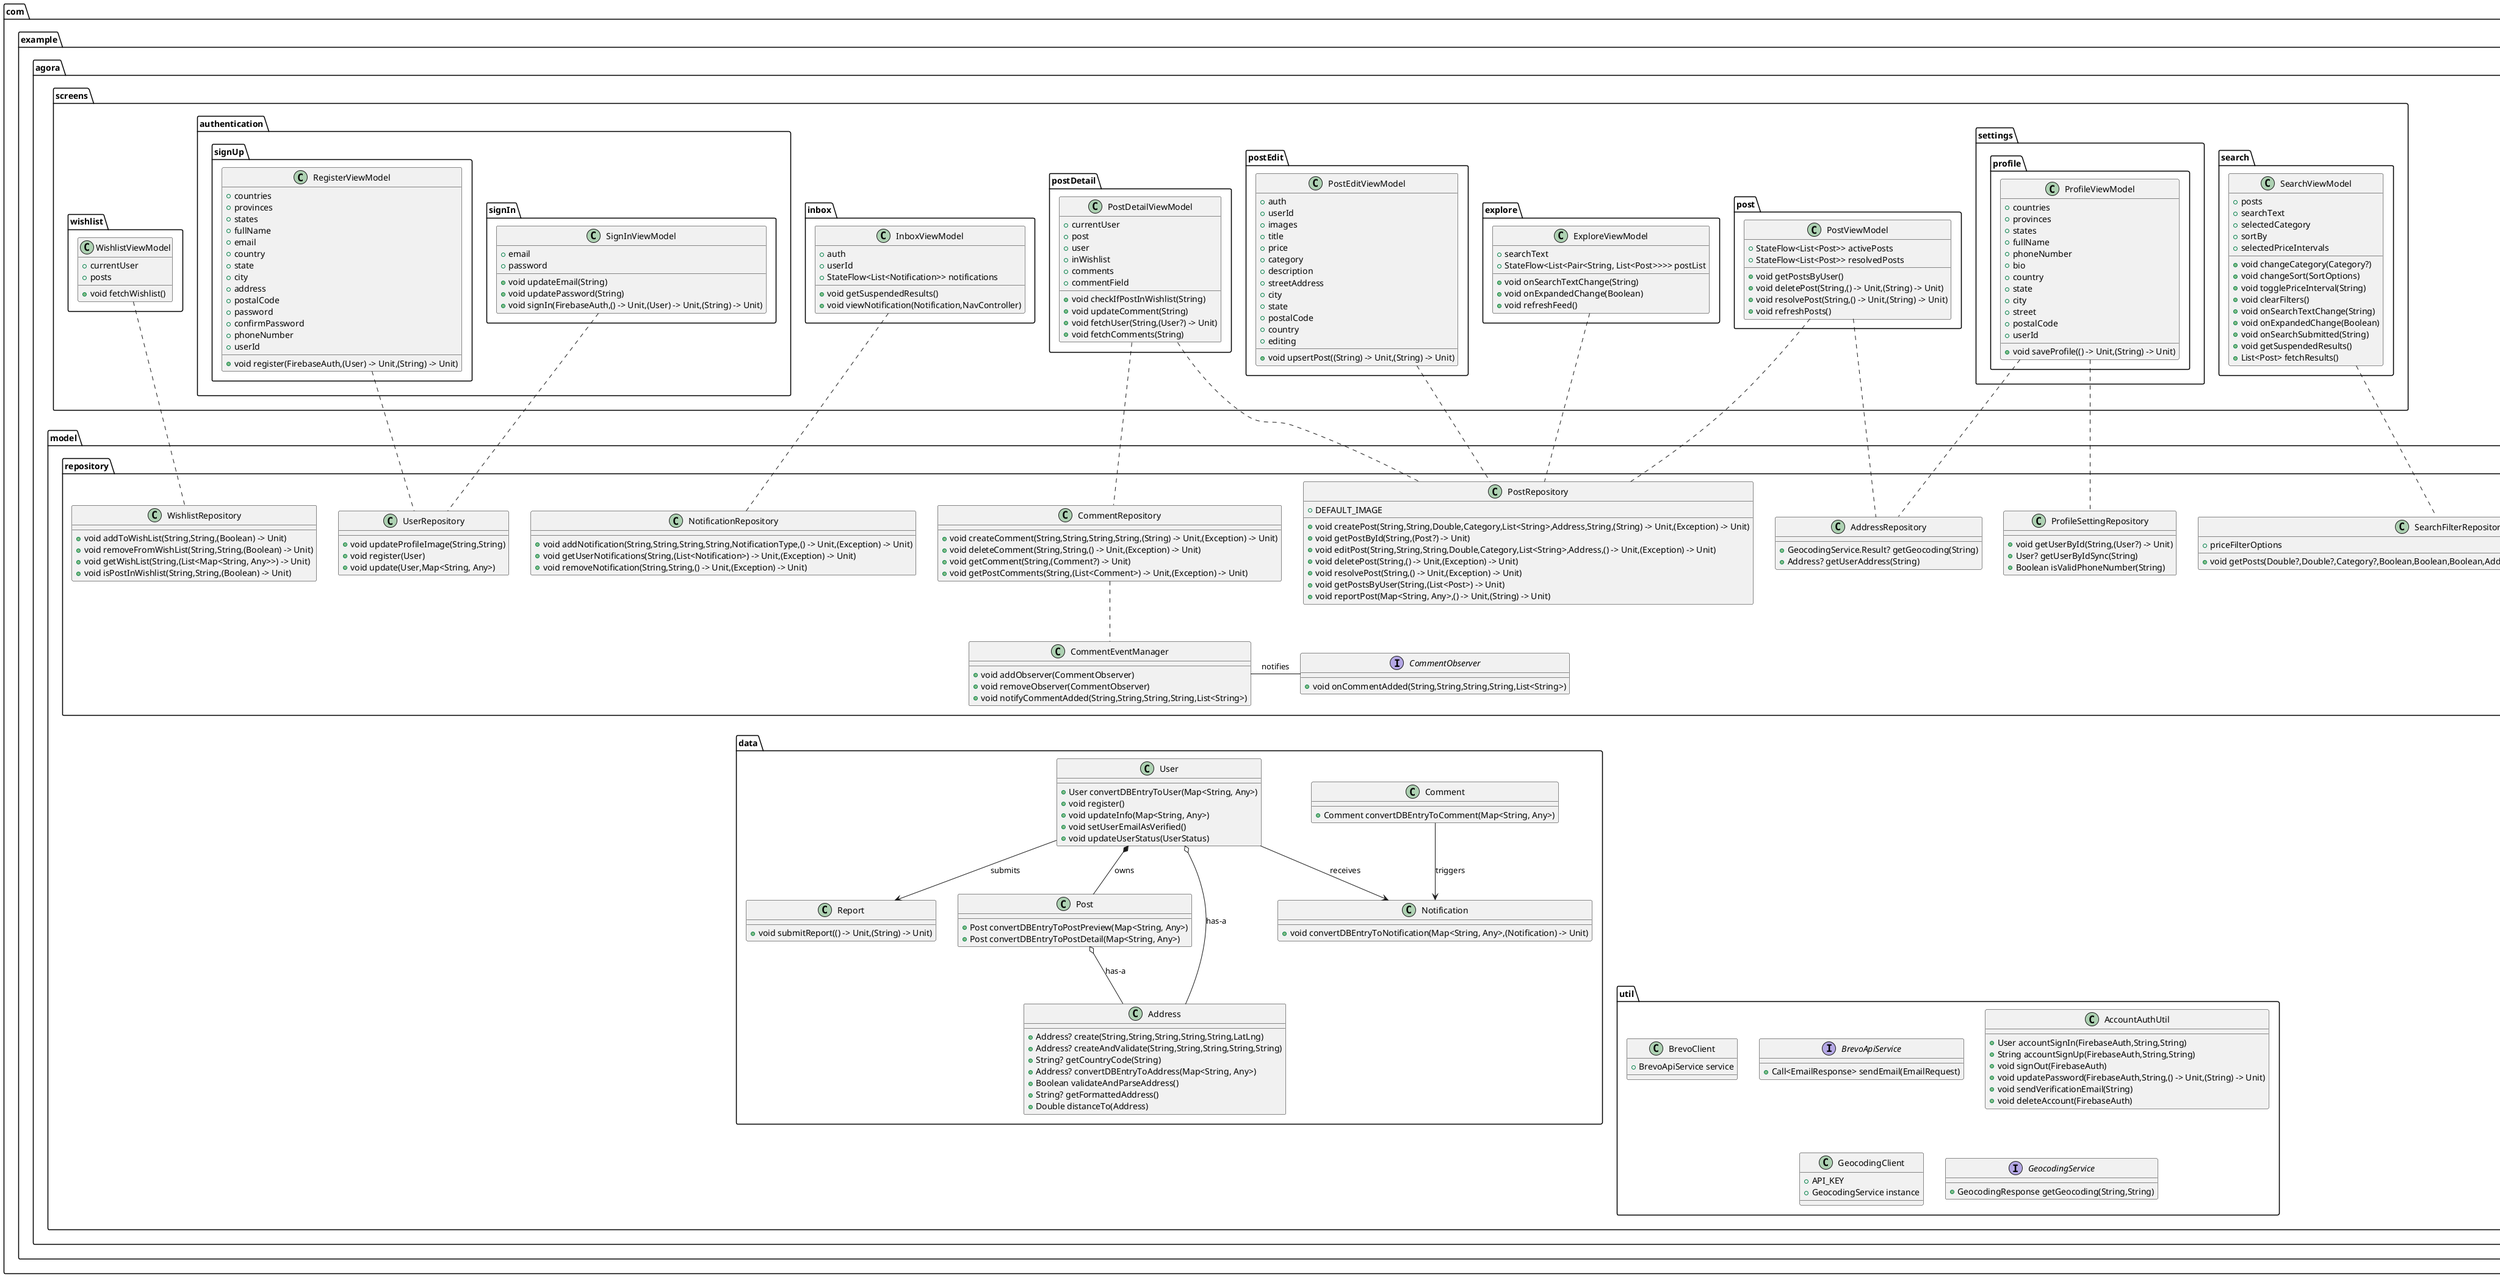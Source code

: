@startuml

package com.example.agora.screens {
    top to bottom direction
    class wishlist.WishlistViewModel {
    +  currentUser
    +  posts
    + void fetchWishlist()
    }

    class authentication.signUp.RegisterViewModel {
    +  countries
    +  provinces
    +  states
    +  fullName
    +  email
    +  country
    +  state
    +  city
    +  address
    +  postalCode
    +  password
    +  confirmPassword
    +  phoneNumber
    +  userId
    + void register(FirebaseAuth,(User) -> Unit,(String) -> Unit)
    }
    class authentication.signIn.SignInViewModel {
    +  email
    +  password
    + void updateEmail(String)
    + void updatePassword(String)
    + void signIn(FirebaseAuth,() -> Unit,(User) -> Unit,(String) -> Unit)
    }

    class inbox.InboxViewModel {
    +  auth
    +  userId
    + StateFlow<List<Notification>> notifications
    + void getSuspendedResults()
    + void viewNotification(Notification,NavController)
    }

    class postDetail.PostDetailViewModel {
    +  currentUser
    +  post
    +  user
    +  inWishlist
    +  comments
    +  commentField
    + void checkIfPostInWishlist(String)
    + void updateComment(String)
    + void fetchUser(String,(User?) -> Unit)
    + void fetchComments(String)
    }

    class postEdit.PostEditViewModel {
    +  auth
    +  userId
    +  images
    +  title
    +  price
    +  category
    +  description
    +  streetAddress
    +  city
    +  state
    +  postalCode
    +  country
    +  editing
    + void upsertPost((String) -> Unit,(String) -> Unit)
    }

    class explore.ExploreViewModel {
    +  searchText
    + StateFlow<List<Pair<String, List<Post>>>> postList
    + void onSearchTextChange(String)
    + void onExpandedChange(Boolean)
    + void refreshFeed()
    }
    class post.PostViewModel {
    + StateFlow<List<Post>> activePosts
    + StateFlow<List<Post>> resolvedPosts
    + void getPostsByUser()
    + void deletePost(String,() -> Unit,(String) -> Unit)
    + void resolvePost(String,() -> Unit,(String) -> Unit)
    + void refreshPosts()
    }

    class settings.profile.ProfileViewModel {
    +  countries
    +  provinces
    +  states
    +  fullName
    +  phoneNumber
    +  bio
    +  country
    +  state
    +  city
    +  street
    +  postalCode
    +  userId
    + void saveProfile(() -> Unit,(String) -> Unit)
    }

    class search.SearchViewModel {
    +  posts
    +  searchText
    +  selectedCategory
    +  sortBy
    +  selectedPriceIntervals
    + void changeCategory(Category?)
    + void changeSort(SortOptions)
    + void togglePriceInterval(String)
    + void clearFilters()
    + void onSearchTextChange(String)
    + void onExpandedChange(Boolean)
    + void onSearchSubmitted(String)
    + void getSuspendedResults()
    + List<Post> fetchResults()
    }
}




package com.example.agora.model{
top to bottom direction
    package repository {
            class WishlistRepository {
            + void addToWishList(String,String,(Boolean) -> Unit)
            + void removeFromWishList(String,String,(Boolean) -> Unit)
            + void getWishList(String,(List<Map<String, Any>>) -> Unit)
            + void isPostInWishlist(String,String,(Boolean) -> Unit)
            }
            class WishlistRepository {
            }
            class ProfileSettingRepository {
            + void getUserById(String,(User?) -> Unit)
            + User? getUserByIdSync(String)
            + Boolean isValidPhoneNumber(String)
            }

            class ProfileSettingRepository {
            }
            class NotificationRepository {
            + void addNotification(String,String,String,String,NotificationType,() -> Unit,(Exception) -> Unit)
            + void getUserNotifications(String,(List<Notification>) -> Unit,(Exception) -> Unit)
            + void removeNotification(String,String,() -> Unit,(Exception) -> Unit)
            }

            class NotificationRepository {
            }
            class PostRepository {
            }
            class PostRepository {
            +  DEFAULT_IMAGE
            + void createPost(String,String,Double,Category,List<String>,Address,String,(String) -> Unit,(Exception) -> Unit)
            + void getPostById(String,(Post?) -> Unit)
            + void editPost(String,String,String,Double,Category,List<String>,Address,() -> Unit,(Exception) -> Unit)
            + void deletePost(String,() -> Unit,(Exception) -> Unit)
            + void resolvePost(String,() -> Unit,(Exception) -> Unit)
            + void getPostsByUser(String,(List<Post>) -> Unit)
            + void reportPost(Map<String, Any>,() -> Unit,(String) -> Unit)
            }

            class CommentRepository {
            + void createComment(String,String,String,String,(String) -> Unit,(Exception) -> Unit)
            + void deleteComment(String,String,() -> Unit,(Exception) -> Unit)
            + void getComment(String,(Comment?) -> Unit)
            + void getPostComments(String,(List<Comment>) -> Unit,(Exception) -> Unit)
            }

            class CommentRepository {
            }

            class AddressRepository {
            + GeocodingService.Result? getGeocoding(String)
            + Address? getUserAddress(String)
            }

            class AddressRepository {
            }
            class CommentEventManager {
            + void addObserver(CommentObserver)
            + void removeObserver(CommentObserver)
            + void notifyCommentAdded(String,String,String,String,List<String>)
            }

            class SearchFilterRepository {
            +  priceFilterOptions
            + void getPosts(Double?,Double?,Category?,Boolean,Boolean,Boolean,Address?,String?,Int,(List<Map<String, Any>>) -> Unit)
            }


            class SearchFilterRepository {
            }
            class UserRepository {
            + void updateProfileImage(String,String)
            + void register(User)
            + void update(User,Map<String, Any>)
            }

            class UserRepository {
            }
            interface CommentObserver {
            + void onCommentAdded(String,String,String,String,List<String>)
            }
    }

    package data {
            class Notification {
            + void convertDBEntryToNotification(Map<String, Any>,(Notification) -> Unit)
            }

            class Notification {
            }

            class Report {
            + void submitReport(() -> Unit,(String) -> Unit)
            }
            class Post {
            + Post convertDBEntryToPostPreview(Map<String, Any>)
            + Post convertDBEntryToPostDetail(Map<String, Any>)
            }

            class Post {
            }


            class Address {
            + Address? create(String,String,String,String,String,LatLng)
            + Address? createAndValidate(String,String,String,String,String)
            + String? getCountryCode(String)
            + Address? convertDBEntryToAddress(Map<String, Any>)
            }

            class Address {
            + Boolean validateAndParseAddress()
            + String? getFormattedAddress()
            + Double distanceTo(Address)
            }

            class User {
            + User convertDBEntryToUser(Map<String, Any>)
            }

            class User {
            + void register()
            + void updateInfo(Map<String, Any>)
            + void setUserEmailAsVerified()
            + void updateUserStatus(UserStatus)
            }
            class Comment {
            + Comment convertDBEntryToComment(Map<String, Any>)
            }

            class Comment {
            }
    }

    package util {
        class BrevoClient {
        + BrevoApiService service
        }

        interface BrevoApiService {
        + Call<EmailResponse> sendEmail(EmailRequest)
        }
        class AccountAuthUtil {
        + User accountSignIn(FirebaseAuth,String,String)
        + String accountSignUp(FirebaseAuth,String,String)
        + void signOut(FirebaseAuth)
        + void updatePassword(FirebaseAuth,String,() -> Unit,(String) -> Unit)
        + void sendVerificationEmail(String)
        + void deleteAccount(FirebaseAuth)
        }

        class GeocodingClient {
        +  API_KEY
        + GeocodingService instance
        }
        interface GeocodingService {
        + GeocodingResponse getGeocoding(String,String)
        }

    }
}




'com.example.agora.screens --[hidden]--> com.example.agora.model
com.example.agora.model.repository.CommentObserver -[hidden]-> com.example.agora.model.data.Comment
com.example.agora.model.data.Notification -[hidden]-> com.example.agora.model.util.BrevoClient

com.example.agora.screens.wishlist.WishlistViewModel .. com.example.agora.model.repository.WishlistRepository
com.example.agora.screens.authentication.signIn.SignInViewModel .. com.example.agora.model.repository.UserRepository
com.example.agora.screens.authentication.signUp.RegisterViewModel .. com.example.agora.model.repository.UserRepository
com.example.agora.screens.inbox.InboxViewModel .. com.example.agora.model.repository.NotificationRepository
com.example.agora.screens.settings.profile.ProfileViewModel .. com.example.agora.model.repository.ProfileSettingRepository
com.example.agora.model.repository.CommentEventManager - com.example.agora.model.repository.CommentObserver : notifies
com.example.agora.model.repository.CommentRepository .. com.example.agora.model.repository.CommentEventManager
com.example.agora.screens.explore.ExploreViewModel .. com.example.agora.model.repository.PostRepository
com.example.agora.screens.postEdit.PostEditViewModel .. com.example.agora.model.repository.PostRepository
com.example.agora.screens.post.PostViewModel .. com.example.agora.model.repository.PostRepository
com.example.agora.screens.postDetail.PostDetailViewModel .. com.example.agora.model.repository.PostRepository
com.example.agora.screens.search.SearchViewModel .. com.example.agora.model.repository.SearchFilterRepository
com.example.agora.screens.postDetail.PostDetailViewModel .. com.example.agora.model.repository.CommentRepository
com.example.agora.screens.settings.profile.ProfileViewModel .. com.example.agora.model.repository.AddressRepository
com.example.agora.screens.post.PostViewModel .. com.example.agora.model.repository.AddressRepository
com.example.agora.model.data.Post o-- com.example.agora.model.data.Address : has-a
com.example.agora.model.data.User o-- com.example.agora.model.data.Address : has-a
com.example.agora.model.data.User *-- com.example.agora.model.data.Post : owns
com.example.agora.model.data.User --> com.example.agora.model.data.Report : submits
com.example.agora.model.data.User --> com.example.agora.model.data.Notification : receives
com.example.agora.model.data.Comment --> com.example.agora.model.data.Notification : triggers
@enduml